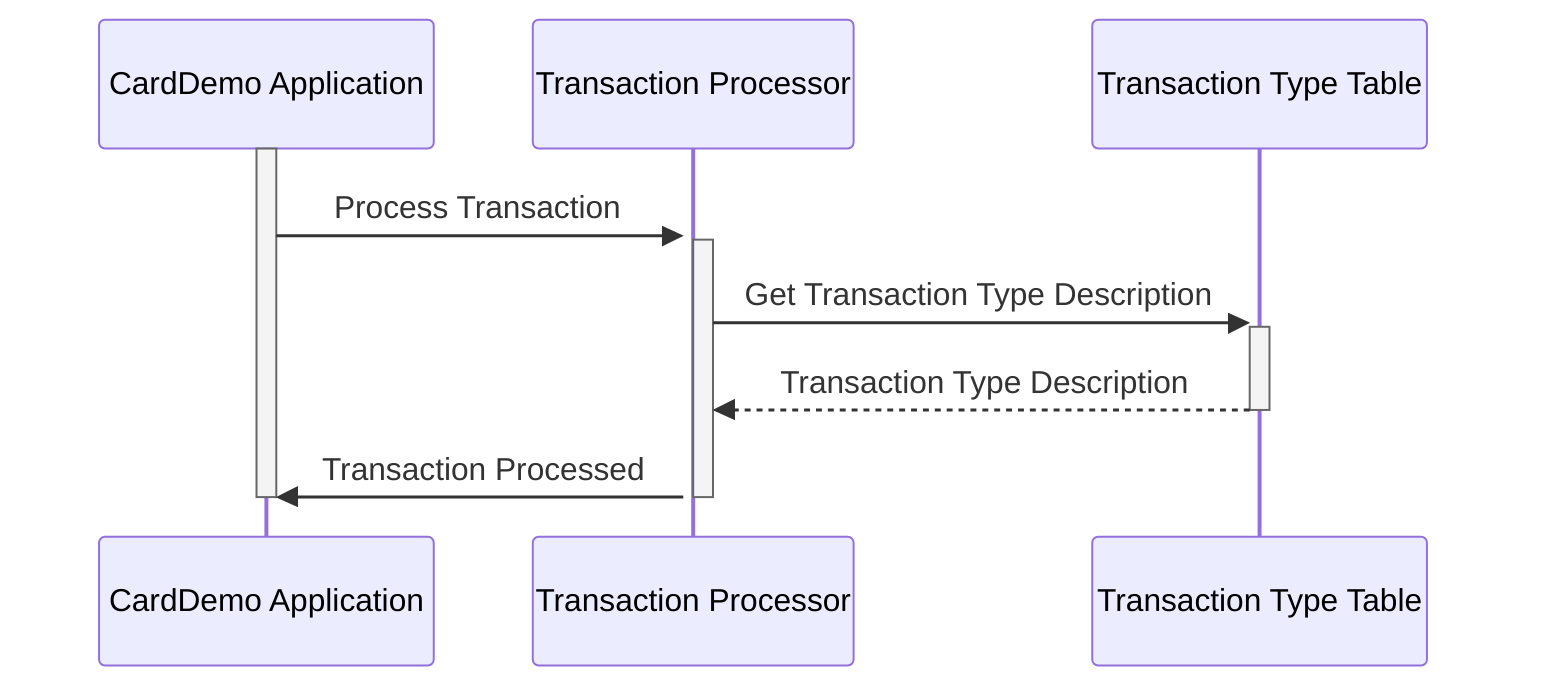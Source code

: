sequenceDiagram
    participant CardDemo Application
    participant Transaction Processor
    participant Transaction Type Table

    activate CardDemo Application
    CardDemo Application->>+Transaction Processor: Process Transaction
    activate Transaction Processor
    Transaction Processor->>+Transaction Type Table: Get Transaction Type Description
    Transaction Type Table-->>-Transaction Processor: Transaction Type Description
    Transaction Processor->>CardDemo Application: Transaction Processed
    deactivate Transaction Processor
    deactivate CardDemo Application